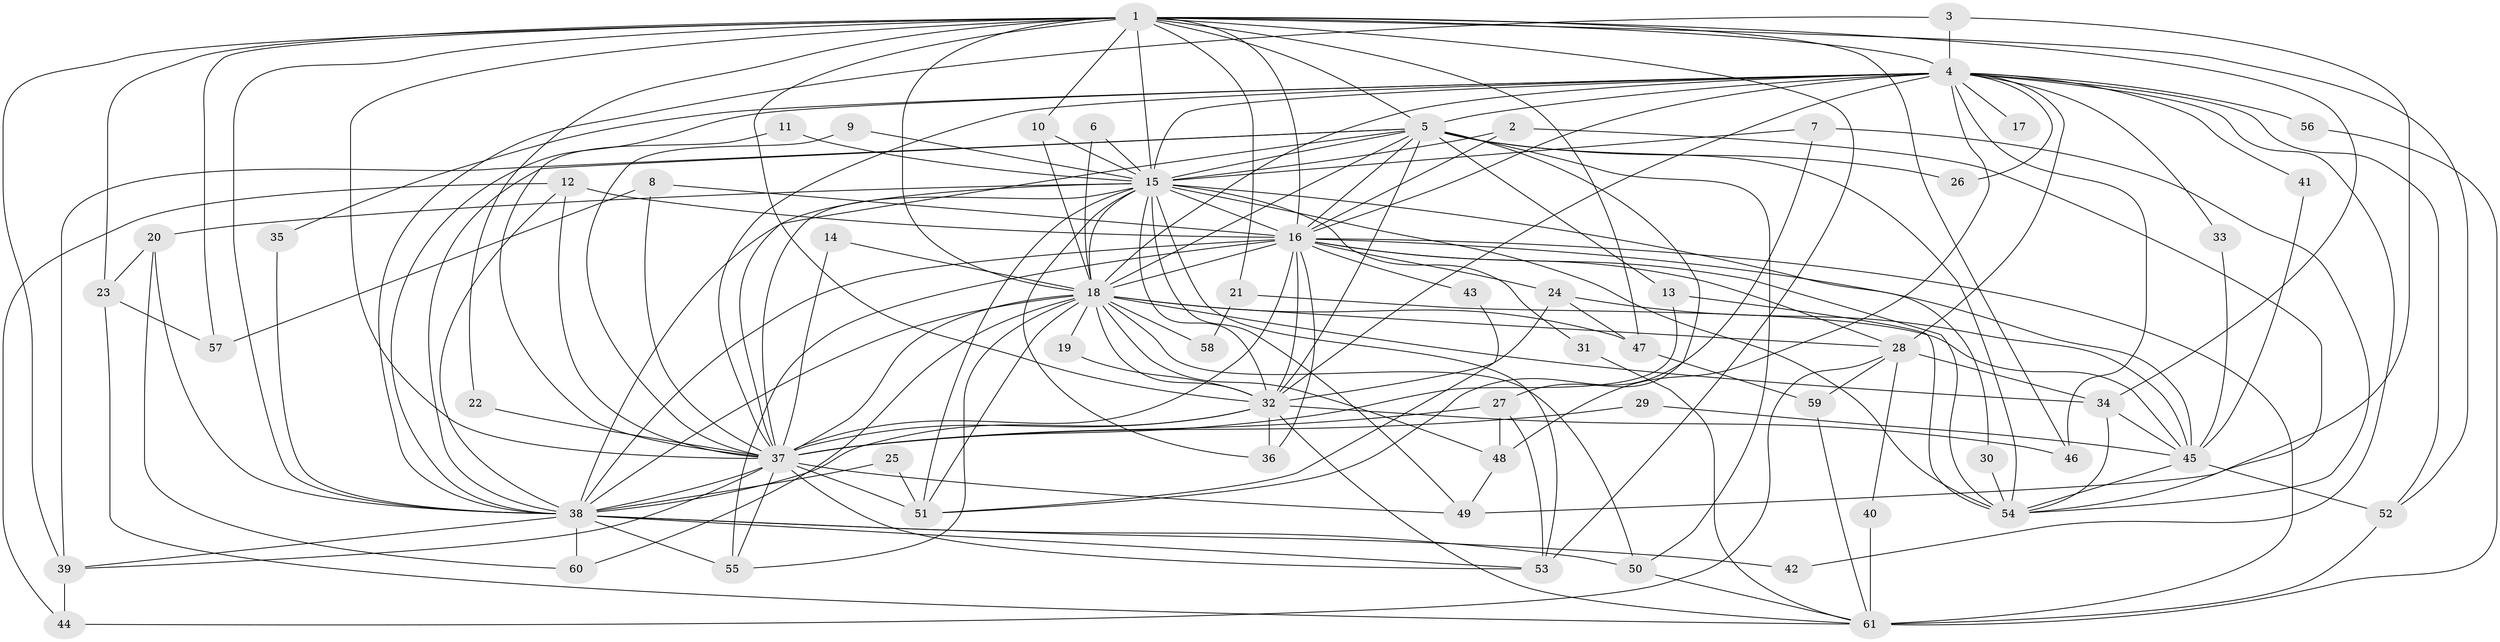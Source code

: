 // original degree distribution, {28: 0.01652892561983471, 25: 0.008264462809917356, 16: 0.008264462809917356, 18: 0.008264462809917356, 21: 0.01652892561983471, 19: 0.008264462809917356, 24: 0.008264462809917356, 26: 0.008264462809917356, 5: 0.03305785123966942, 2: 0.5950413223140496, 4: 0.09090909090909091, 7: 0.008264462809917356, 3: 0.15702479338842976, 10: 0.024793388429752067, 6: 0.008264462809917356}
// Generated by graph-tools (version 1.1) at 2025/01/03/09/25 03:01:19]
// undirected, 61 vertices, 173 edges
graph export_dot {
graph [start="1"]
  node [color=gray90,style=filled];
  1;
  2;
  3;
  4;
  5;
  6;
  7;
  8;
  9;
  10;
  11;
  12;
  13;
  14;
  15;
  16;
  17;
  18;
  19;
  20;
  21;
  22;
  23;
  24;
  25;
  26;
  27;
  28;
  29;
  30;
  31;
  32;
  33;
  34;
  35;
  36;
  37;
  38;
  39;
  40;
  41;
  42;
  43;
  44;
  45;
  46;
  47;
  48;
  49;
  50;
  51;
  52;
  53;
  54;
  55;
  56;
  57;
  58;
  59;
  60;
  61;
  1 -- 4 [weight=1.0];
  1 -- 5 [weight=1.0];
  1 -- 10 [weight=1.0];
  1 -- 15 [weight=1.0];
  1 -- 16 [weight=2.0];
  1 -- 18 [weight=1.0];
  1 -- 21 [weight=1.0];
  1 -- 22 [weight=1.0];
  1 -- 23 [weight=1.0];
  1 -- 32 [weight=1.0];
  1 -- 34 [weight=1.0];
  1 -- 37 [weight=2.0];
  1 -- 38 [weight=1.0];
  1 -- 39 [weight=1.0];
  1 -- 46 [weight=1.0];
  1 -- 47 [weight=1.0];
  1 -- 52 [weight=1.0];
  1 -- 53 [weight=1.0];
  1 -- 57 [weight=1.0];
  2 -- 15 [weight=1.0];
  2 -- 16 [weight=1.0];
  2 -- 54 [weight=1.0];
  3 -- 4 [weight=1.0];
  3 -- 38 [weight=1.0];
  3 -- 49 [weight=1.0];
  4 -- 5 [weight=1.0];
  4 -- 15 [weight=1.0];
  4 -- 16 [weight=3.0];
  4 -- 17 [weight=1.0];
  4 -- 18 [weight=1.0];
  4 -- 26 [weight=1.0];
  4 -- 28 [weight=1.0];
  4 -- 32 [weight=2.0];
  4 -- 33 [weight=1.0];
  4 -- 35 [weight=1.0];
  4 -- 37 [weight=1.0];
  4 -- 38 [weight=1.0];
  4 -- 41 [weight=1.0];
  4 -- 42 [weight=1.0];
  4 -- 46 [weight=1.0];
  4 -- 48 [weight=1.0];
  4 -- 52 [weight=1.0];
  4 -- 56 [weight=2.0];
  5 -- 13 [weight=2.0];
  5 -- 15 [weight=2.0];
  5 -- 16 [weight=2.0];
  5 -- 18 [weight=1.0];
  5 -- 26 [weight=1.0];
  5 -- 27 [weight=1.0];
  5 -- 32 [weight=3.0];
  5 -- 37 [weight=1.0];
  5 -- 38 [weight=1.0];
  5 -- 39 [weight=1.0];
  5 -- 50 [weight=1.0];
  5 -- 54 [weight=1.0];
  6 -- 15 [weight=1.0];
  6 -- 18 [weight=1.0];
  7 -- 15 [weight=1.0];
  7 -- 51 [weight=1.0];
  7 -- 54 [weight=1.0];
  8 -- 16 [weight=1.0];
  8 -- 37 [weight=1.0];
  8 -- 57 [weight=1.0];
  9 -- 15 [weight=1.0];
  9 -- 37 [weight=1.0];
  10 -- 15 [weight=1.0];
  10 -- 18 [weight=1.0];
  11 -- 15 [weight=1.0];
  11 -- 37 [weight=1.0];
  12 -- 16 [weight=1.0];
  12 -- 37 [weight=1.0];
  12 -- 38 [weight=1.0];
  12 -- 44 [weight=1.0];
  13 -- 37 [weight=1.0];
  13 -- 54 [weight=1.0];
  14 -- 18 [weight=1.0];
  14 -- 37 [weight=1.0];
  15 -- 16 [weight=5.0];
  15 -- 18 [weight=1.0];
  15 -- 20 [weight=1.0];
  15 -- 30 [weight=1.0];
  15 -- 31 [weight=1.0];
  15 -- 32 [weight=1.0];
  15 -- 36 [weight=1.0];
  15 -- 37 [weight=1.0];
  15 -- 38 [weight=1.0];
  15 -- 49 [weight=1.0];
  15 -- 51 [weight=2.0];
  15 -- 53 [weight=1.0];
  15 -- 54 [weight=1.0];
  16 -- 18 [weight=4.0];
  16 -- 24 [weight=1.0];
  16 -- 28 [weight=1.0];
  16 -- 32 [weight=2.0];
  16 -- 36 [weight=1.0];
  16 -- 37 [weight=4.0];
  16 -- 38 [weight=2.0];
  16 -- 43 [weight=1.0];
  16 -- 45 [weight=2.0];
  16 -- 54 [weight=1.0];
  16 -- 55 [weight=1.0];
  16 -- 61 [weight=3.0];
  18 -- 19 [weight=1.0];
  18 -- 28 [weight=1.0];
  18 -- 32 [weight=1.0];
  18 -- 34 [weight=1.0];
  18 -- 37 [weight=1.0];
  18 -- 38 [weight=2.0];
  18 -- 47 [weight=1.0];
  18 -- 48 [weight=1.0];
  18 -- 50 [weight=1.0];
  18 -- 51 [weight=1.0];
  18 -- 55 [weight=1.0];
  18 -- 58 [weight=2.0];
  18 -- 60 [weight=1.0];
  19 -- 32 [weight=1.0];
  20 -- 23 [weight=1.0];
  20 -- 38 [weight=1.0];
  20 -- 60 [weight=1.0];
  21 -- 45 [weight=1.0];
  21 -- 58 [weight=1.0];
  22 -- 37 [weight=2.0];
  23 -- 57 [weight=1.0];
  23 -- 61 [weight=1.0];
  24 -- 32 [weight=2.0];
  24 -- 45 [weight=1.0];
  24 -- 47 [weight=1.0];
  25 -- 38 [weight=1.0];
  25 -- 51 [weight=1.0];
  27 -- 37 [weight=2.0];
  27 -- 48 [weight=1.0];
  27 -- 53 [weight=1.0];
  28 -- 34 [weight=1.0];
  28 -- 40 [weight=1.0];
  28 -- 44 [weight=1.0];
  28 -- 59 [weight=1.0];
  29 -- 37 [weight=1.0];
  29 -- 45 [weight=1.0];
  30 -- 54 [weight=2.0];
  31 -- 61 [weight=1.0];
  32 -- 36 [weight=1.0];
  32 -- 37 [weight=1.0];
  32 -- 38 [weight=1.0];
  32 -- 46 [weight=1.0];
  32 -- 61 [weight=1.0];
  33 -- 45 [weight=1.0];
  34 -- 45 [weight=1.0];
  34 -- 54 [weight=1.0];
  35 -- 38 [weight=1.0];
  37 -- 38 [weight=1.0];
  37 -- 39 [weight=1.0];
  37 -- 49 [weight=1.0];
  37 -- 51 [weight=1.0];
  37 -- 53 [weight=1.0];
  37 -- 55 [weight=1.0];
  38 -- 39 [weight=1.0];
  38 -- 42 [weight=1.0];
  38 -- 50 [weight=1.0];
  38 -- 53 [weight=1.0];
  38 -- 55 [weight=1.0];
  38 -- 60 [weight=1.0];
  39 -- 44 [weight=1.0];
  40 -- 61 [weight=1.0];
  41 -- 45 [weight=1.0];
  43 -- 51 [weight=1.0];
  45 -- 52 [weight=1.0];
  45 -- 54 [weight=1.0];
  47 -- 59 [weight=1.0];
  48 -- 49 [weight=1.0];
  50 -- 61 [weight=1.0];
  52 -- 61 [weight=1.0];
  56 -- 61 [weight=1.0];
  59 -- 61 [weight=1.0];
}
